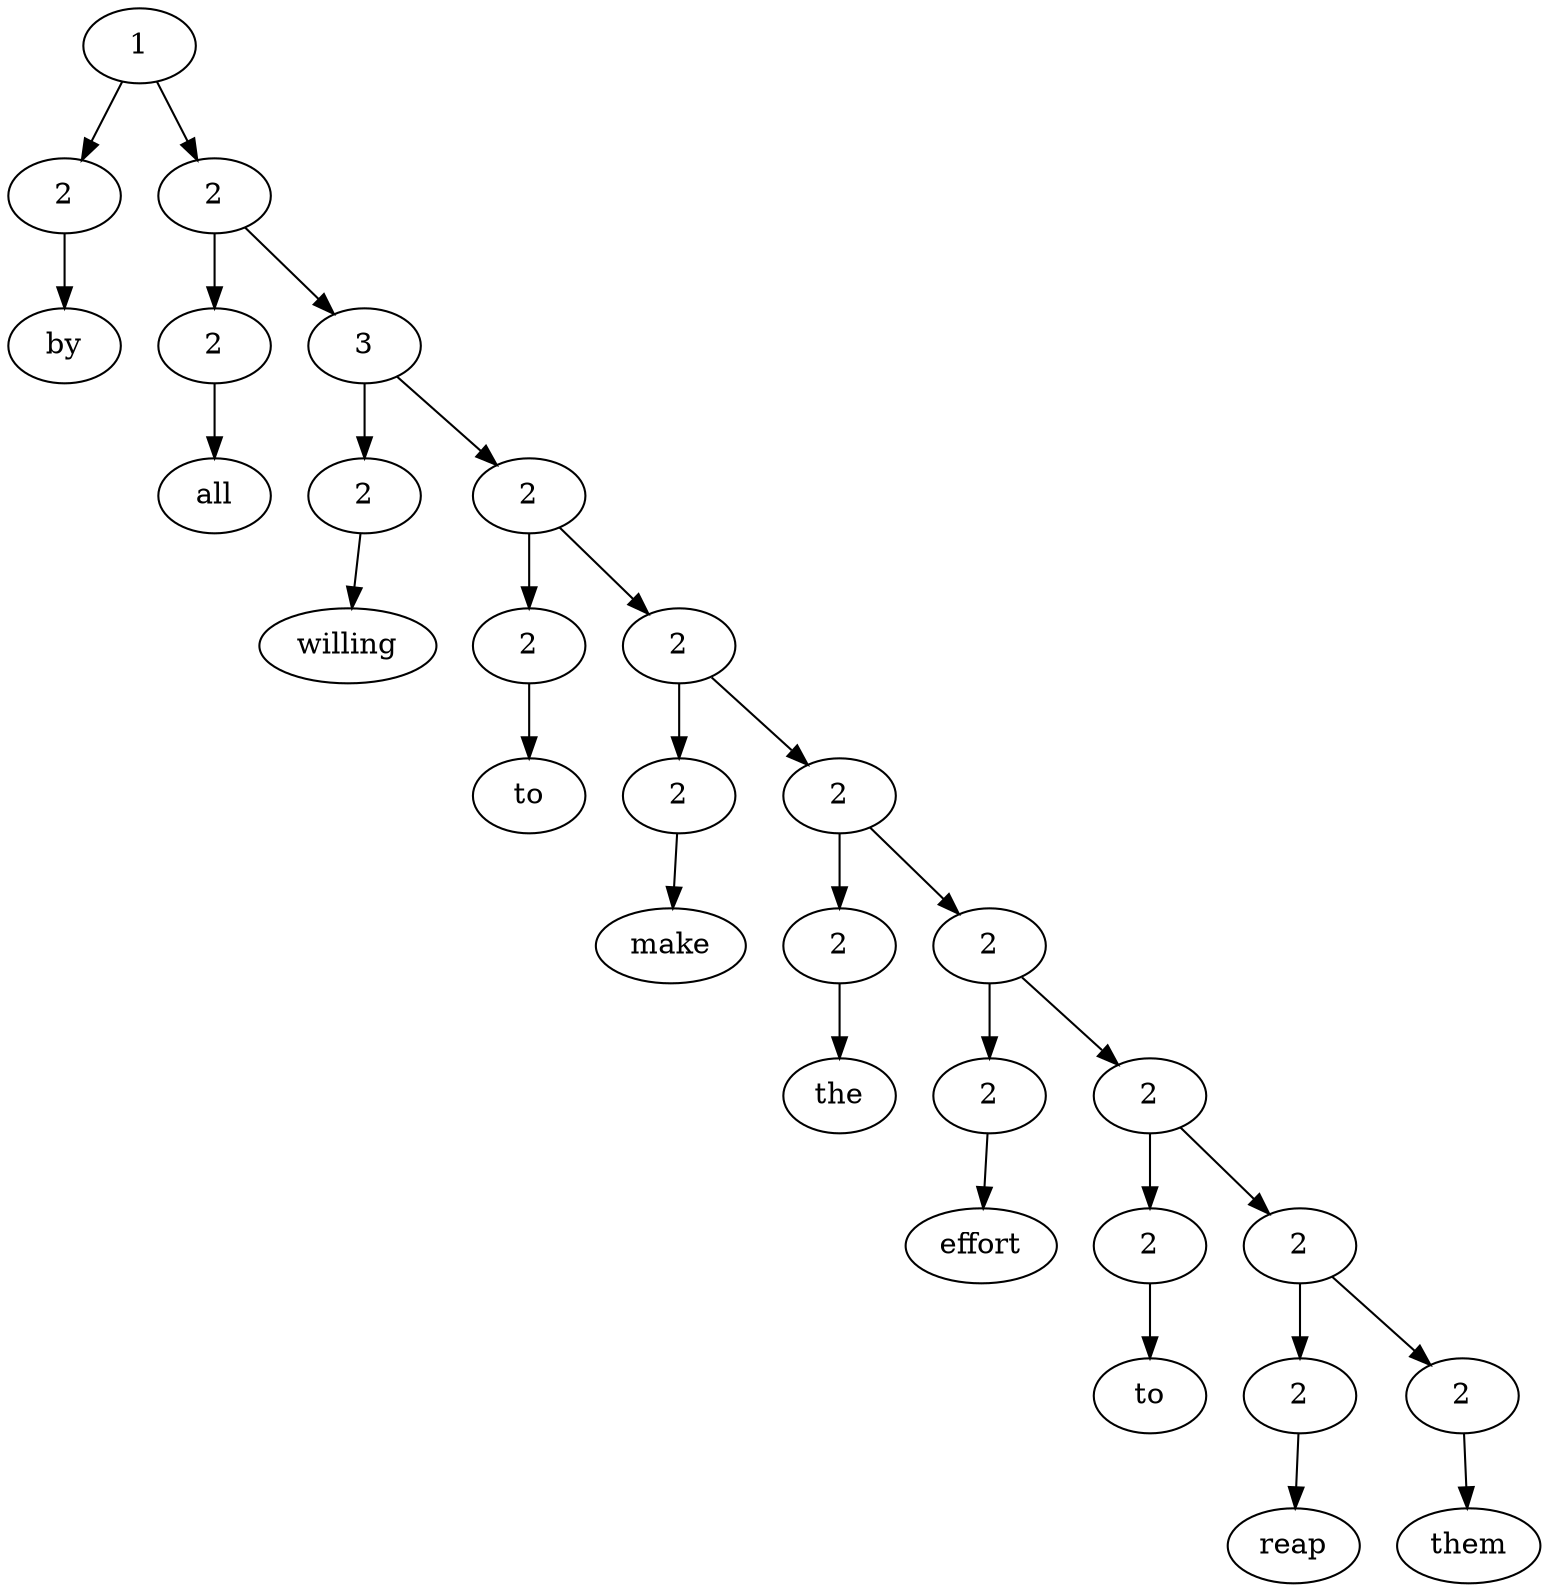 digraph G{Node0 [label="1"]
Node0 -> Node1
Node0 -> Node3
Node1 [label="2"]
Node1 -> Node2
Node3 [label="2"]
Node3 -> Node4
Node3 -> Node6
Node2 [label="by"]
Node4 [label="2"]
Node4 -> Node5
Node6 [label="3"]
Node6 -> Node7
Node6 -> Node9
Node5 [label="all"]
Node7 [label="2"]
Node7 -> Node8
Node9 [label="2"]
Node9 -> Node10
Node9 -> Node12
Node8 [label="willing"]
Node10 [label="2"]
Node10 -> Node11
Node12 [label="2"]
Node12 -> Node13
Node12 -> Node15
Node11 [label="to"]
Node13 [label="2"]
Node13 -> Node14
Node15 [label="2"]
Node15 -> Node16
Node15 -> Node18
Node14 [label="make"]
Node16 [label="2"]
Node16 -> Node17
Node18 [label="2"]
Node18 -> Node19
Node18 -> Node21
Node17 [label="the"]
Node19 [label="2"]
Node19 -> Node20
Node21 [label="2"]
Node21 -> Node22
Node21 -> Node24
Node20 [label="effort"]
Node22 [label="2"]
Node22 -> Node23
Node24 [label="2"]
Node24 -> Node25
Node24 -> Node27
Node23 [label="to"]
Node25 [label="2"]
Node25 -> Node26
Node27 [label="2"]
Node27 -> Node28
Node26 [label="reap"]
Node28 [label="them"]
}